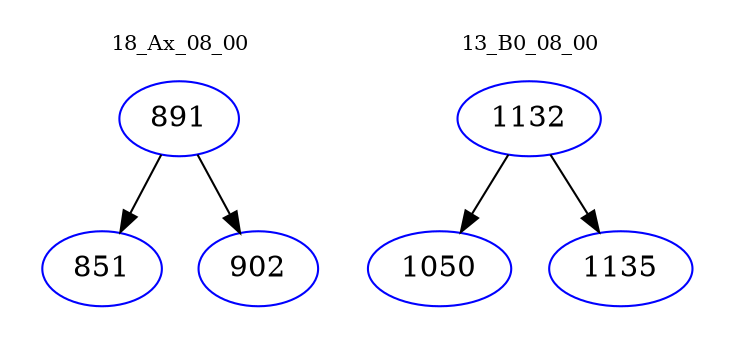 digraph{
subgraph cluster_0 {
color = white
label = "18_Ax_08_00";
fontsize=10;
T0_891 [label="891", color="blue"]
T0_891 -> T0_851 [color="black"]
T0_851 [label="851", color="blue"]
T0_891 -> T0_902 [color="black"]
T0_902 [label="902", color="blue"]
}
subgraph cluster_1 {
color = white
label = "13_B0_08_00";
fontsize=10;
T1_1132 [label="1132", color="blue"]
T1_1132 -> T1_1050 [color="black"]
T1_1050 [label="1050", color="blue"]
T1_1132 -> T1_1135 [color="black"]
T1_1135 [label="1135", color="blue"]
}
}
